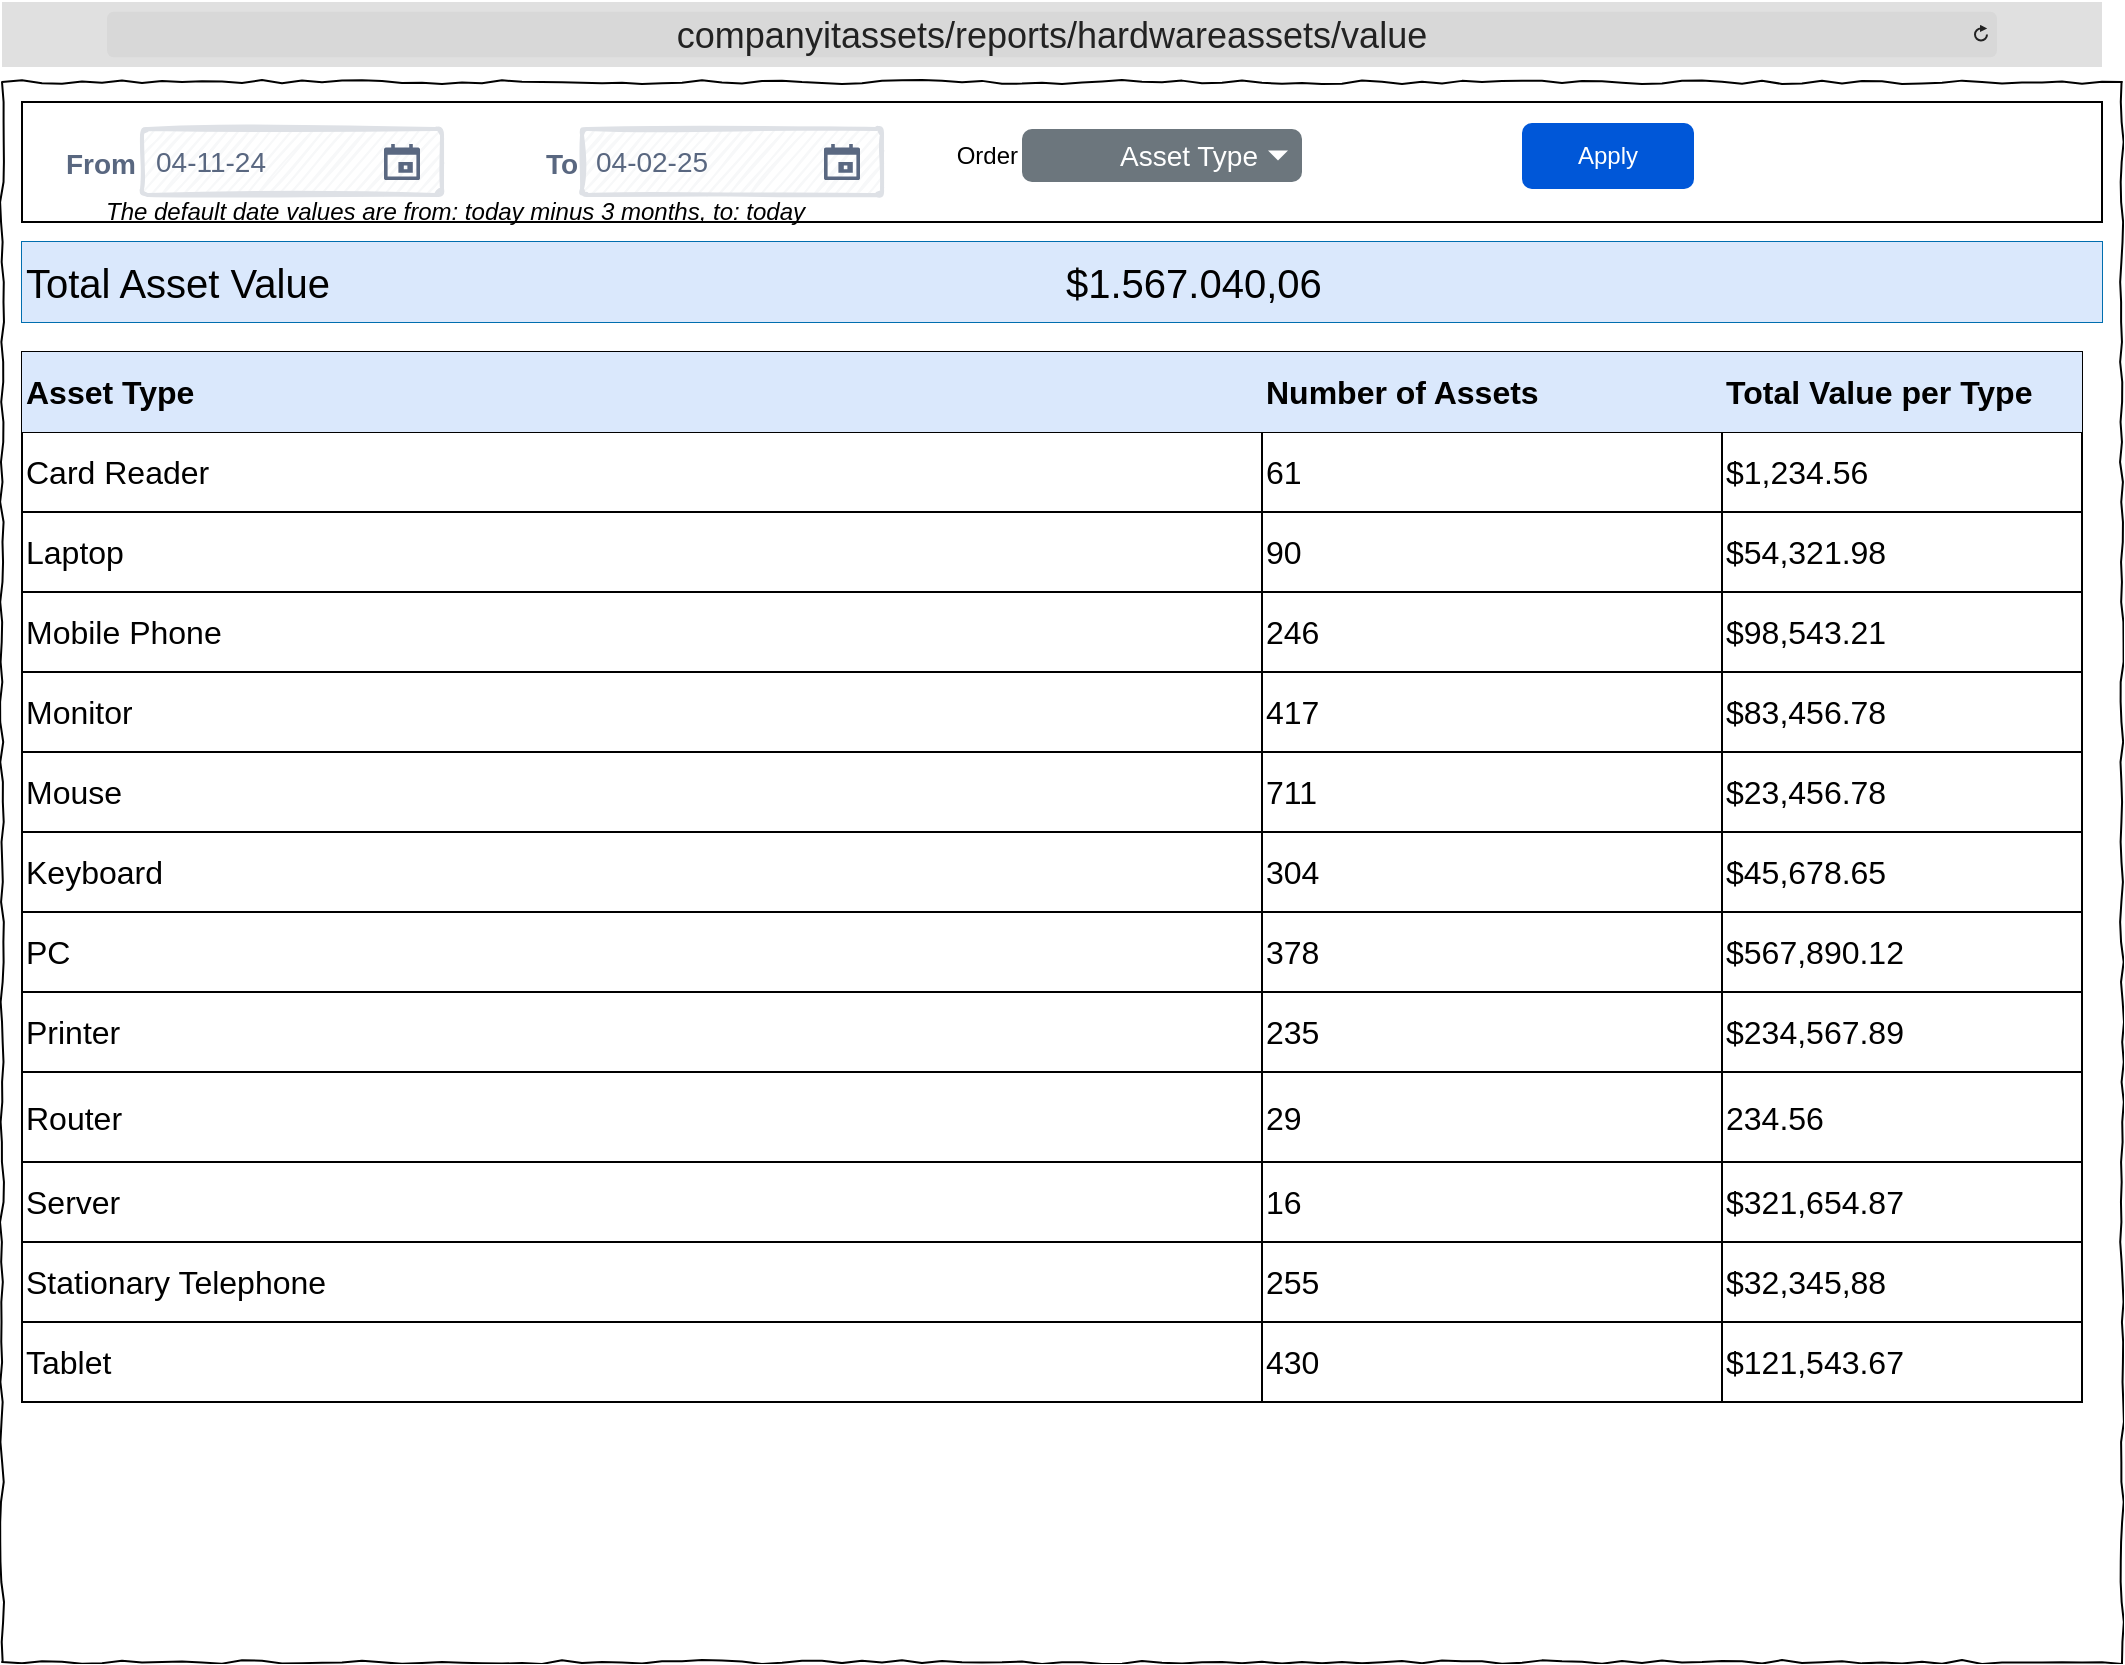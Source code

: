 <mxfile version="26.0.11">
  <diagram name="Page-1" id="03018318-947c-dd8e-b7a3-06fadd420f32">
    <mxGraphModel dx="1026" dy="650" grid="1" gridSize="10" guides="1" tooltips="1" connect="1" arrows="1" fold="1" page="1" pageScale="1" pageWidth="1100" pageHeight="850" background="none" math="0" shadow="0">
      <root>
        <mxCell id="0" />
        <mxCell id="1" parent="0" />
        <mxCell id="ywKk5z_2qfM9JBNrJSl7-1" value="" style="rounded=0;whiteSpace=wrap;html=1;fillColor=none;" parent="1" vertex="1">
          <mxGeometry x="30" y="50" width="1040" height="60" as="geometry" />
        </mxCell>
        <mxCell id="677b7b8949515195-1" value="" style="whiteSpace=wrap;html=1;rounded=0;shadow=0;labelBackgroundColor=none;strokeColor=#000000;strokeWidth=1;fillColor=none;fontFamily=Verdana;fontSize=12;fontColor=#000000;align=center;comic=1;" parent="1" vertex="1">
          <mxGeometry x="20" y="40" width="1060" height="790" as="geometry" />
        </mxCell>
        <mxCell id="zX-MKMj06BqSPDNbv460-1" value="&lt;font style=&quot;font-size: 18px;&quot;&gt;companyitassets/reports/hardwareassets/value&lt;/font&gt;" style="html=1;strokeWidth=1;shadow=0;dashed=0;shape=mxgraph.ios7ui.url;fillColor=#e0e0e0;strokeColor=#c0c0c0;buttonText=;strokeColor2=#222222;fontColor=#222222;fontSize=8;spacingTop=2;align=center;whiteSpace=wrap;" parent="1" vertex="1">
          <mxGeometry x="20" width="1050" height="32.5" as="geometry" />
        </mxCell>
        <mxCell id="ywKk5z_2qfM9JBNrJSl7-2" value="&lt;font style=&quot;font-size: 14px;&quot;&gt;From&lt;/font&gt;" style="fillColor=none;strokeColor=none;html=1;fontSize=12;fontStyle=0;align=left;fontColor=#596780;fontStyle=1;fontSize=11;sketch=1;hachureGap=4;pointerEvents=0;fontFamily=Helvetica;" parent="1" vertex="1">
          <mxGeometry x="50" y="68.5" width="40" height="25" as="geometry" />
        </mxCell>
        <mxCell id="ywKk5z_2qfM9JBNrJSl7-3" value="&lt;font style=&quot;font-size: 14px;&quot; face=&quot;Helvetica&quot;&gt;04-11-24&lt;/font&gt;" style="rounded=1;arcSize=9;fillColor=#F7F8F9;align=left;spacingLeft=5;strokeColor=#DEE1E6;html=1;strokeWidth=2;fontColor=#596780;fontSize=12;sketch=1;hachureGap=4;pointerEvents=0;fontFamily=Architects Daughter;fontSource=https%3A%2F%2Ffonts.googleapis.com%2Fcss%3Ffamily%3DArchitects%2BDaughter;" parent="1" vertex="1">
          <mxGeometry x="90" y="63.5" width="150" height="33" as="geometry" />
        </mxCell>
        <mxCell id="ywKk5z_2qfM9JBNrJSl7-4" value="" style="shape=mxgraph.gmdl.calendar;fillColor=#5A6881;strokeColor=none;sketch=0;hachureGap=4;pointerEvents=0;fontFamily=Architects Daughter;fontSource=https%3A%2F%2Ffonts.googleapis.com%2Fcss%3Ffamily%3DArchitects%2BDaughter;fontSize=20;" parent="ywKk5z_2qfM9JBNrJSl7-3" vertex="1">
          <mxGeometry x="1" y="0.5" width="18" height="18" relative="1" as="geometry">
            <mxPoint x="-29" y="-9" as="offset" />
          </mxGeometry>
        </mxCell>
        <mxCell id="ywKk5z_2qfM9JBNrJSl7-5" value="&lt;font style=&quot;font-size: 14px;&quot;&gt;To&lt;/font&gt;" style="fillColor=none;strokeColor=none;html=1;fontSize=12;fontStyle=0;align=left;fontColor=#596780;fontStyle=1;fontSize=11;sketch=1;hachureGap=4;pointerEvents=0;fontFamily=Helvetica;" parent="1" vertex="1">
          <mxGeometry x="290" y="68.5" width="20" height="25" as="geometry" />
        </mxCell>
        <mxCell id="ywKk5z_2qfM9JBNrJSl7-6" value="&lt;font style=&quot;font-size: 14px;&quot; face=&quot;Helvetica&quot;&gt;04-02-25&lt;/font&gt;" style="rounded=1;arcSize=9;fillColor=#F7F8F9;align=left;spacingLeft=5;strokeColor=#DEE1E6;html=1;strokeWidth=2;fontColor=#596780;fontSize=12;sketch=1;hachureGap=4;pointerEvents=0;fontFamily=Architects Daughter;fontSource=https%3A%2F%2Ffonts.googleapis.com%2Fcss%3Ffamily%3DArchitects%2BDaughter;" parent="1" vertex="1">
          <mxGeometry x="310" y="63.5" width="150" height="33" as="geometry" />
        </mxCell>
        <mxCell id="ywKk5z_2qfM9JBNrJSl7-7" value="" style="shape=mxgraph.gmdl.calendar;fillColor=#5A6881;strokeColor=none;sketch=0;hachureGap=4;pointerEvents=0;fontFamily=Architects Daughter;fontSource=https%3A%2F%2Ffonts.googleapis.com%2Fcss%3Ffamily%3DArchitects%2BDaughter;fontSize=20;" parent="ywKk5z_2qfM9JBNrJSl7-6" vertex="1">
          <mxGeometry x="1" y="0.5" width="18" height="18" relative="1" as="geometry">
            <mxPoint x="-29" y="-9" as="offset" />
          </mxGeometry>
        </mxCell>
        <mxCell id="ywKk5z_2qfM9JBNrJSl7-8" value="Apply" style="rounded=1;fillColor=#0057D8;strokeColor=none;html=1;whiteSpace=wrap;fontColor=#ffffff;align=center;verticalAlign=middle;fontStyle=0;fontSize=12;sketch=0;" parent="1" vertex="1">
          <mxGeometry x="780" y="60.5" width="86" height="33" as="geometry" />
        </mxCell>
        <mxCell id="ywKk5z_2qfM9JBNrJSl7-9" value="" style="shape=table;startSize=0;container=1;collapsible=0;childLayout=tableLayout;fontSize=16;" parent="1" vertex="1">
          <mxGeometry x="30" y="175" width="1030" height="525" as="geometry" />
        </mxCell>
        <mxCell id="ywKk5z_2qfM9JBNrJSl7-10" value="" style="shape=tableRow;horizontal=0;startSize=0;swimlaneHead=0;swimlaneBody=0;strokeColor=inherit;top=0;left=0;bottom=0;right=0;collapsible=0;dropTarget=0;fillColor=none;points=[[0,0.5],[1,0.5]];portConstraint=eastwest;fontSize=16;" parent="ywKk5z_2qfM9JBNrJSl7-9" vertex="1">
          <mxGeometry width="1030" height="40" as="geometry" />
        </mxCell>
        <mxCell id="ywKk5z_2qfM9JBNrJSl7-11" value="Asset Type" style="shape=partialRectangle;html=1;whiteSpace=wrap;connectable=0;strokeColor=#6c8ebf;overflow=hidden;fillColor=#dae8fc;top=0;left=0;bottom=0;right=0;pointerEvents=1;fontSize=16;fontStyle=1;align=left;" parent="ywKk5z_2qfM9JBNrJSl7-10" vertex="1">
          <mxGeometry width="620" height="40" as="geometry">
            <mxRectangle width="620" height="40" as="alternateBounds" />
          </mxGeometry>
        </mxCell>
        <mxCell id="S9X8sjdstEfiDjOCyhod-1" value="Number of Assets" style="shape=partialRectangle;html=1;whiteSpace=wrap;connectable=0;strokeColor=#6c8ebf;overflow=hidden;fillColor=#dae8fc;top=0;left=0;bottom=0;right=0;pointerEvents=1;fontSize=16;fontStyle=1;align=left;" parent="ywKk5z_2qfM9JBNrJSl7-10" vertex="1">
          <mxGeometry x="620" width="230" height="40" as="geometry">
            <mxRectangle width="230" height="40" as="alternateBounds" />
          </mxGeometry>
        </mxCell>
        <mxCell id="ywKk5z_2qfM9JBNrJSl7-12" value="Total Value per Type" style="shape=partialRectangle;html=1;whiteSpace=wrap;connectable=0;strokeColor=#6c8ebf;overflow=hidden;fillColor=#dae8fc;top=0;left=0;bottom=0;right=0;pointerEvents=1;fontSize=16;fontStyle=1;align=left;" parent="ywKk5z_2qfM9JBNrJSl7-10" vertex="1">
          <mxGeometry x="850" width="180" height="40" as="geometry">
            <mxRectangle width="180" height="40" as="alternateBounds" />
          </mxGeometry>
        </mxCell>
        <mxCell id="ywKk5z_2qfM9JBNrJSl7-62" style="shape=tableRow;horizontal=0;startSize=0;swimlaneHead=0;swimlaneBody=0;strokeColor=inherit;top=0;left=0;bottom=0;right=0;collapsible=0;dropTarget=0;fillColor=none;points=[[0,0.5],[1,0.5]];portConstraint=eastwest;fontSize=16;" parent="ywKk5z_2qfM9JBNrJSl7-9" vertex="1">
          <mxGeometry y="40" width="1030" height="40" as="geometry" />
        </mxCell>
        <mxCell id="ywKk5z_2qfM9JBNrJSl7-63" value="&lt;span style=&quot;font-weight: normal;&quot;&gt;Card Reader&lt;/span&gt;" style="shape=partialRectangle;html=1;whiteSpace=wrap;connectable=0;strokeColor=inherit;overflow=hidden;fillColor=none;top=0;left=0;bottom=0;right=0;pointerEvents=1;fontSize=16;fontStyle=1;align=left;" parent="ywKk5z_2qfM9JBNrJSl7-62" vertex="1">
          <mxGeometry width="620" height="40" as="geometry">
            <mxRectangle width="620" height="40" as="alternateBounds" />
          </mxGeometry>
        </mxCell>
        <mxCell id="S9X8sjdstEfiDjOCyhod-2" value="&lt;span style=&quot;font-weight: normal;&quot;&gt;61&lt;/span&gt;" style="shape=partialRectangle;html=1;whiteSpace=wrap;connectable=0;strokeColor=inherit;overflow=hidden;fillColor=none;top=0;left=0;bottom=0;right=0;pointerEvents=1;fontSize=16;fontStyle=1;align=left;" parent="ywKk5z_2qfM9JBNrJSl7-62" vertex="1">
          <mxGeometry x="620" width="230" height="40" as="geometry">
            <mxRectangle width="230" height="40" as="alternateBounds" />
          </mxGeometry>
        </mxCell>
        <mxCell id="ywKk5z_2qfM9JBNrJSl7-64" value="&lt;span style=&quot;font-weight: normal;&quot;&gt;$1,234.56&lt;/span&gt;" style="shape=partialRectangle;html=1;whiteSpace=wrap;connectable=0;strokeColor=inherit;overflow=hidden;fillColor=none;top=0;left=0;bottom=0;right=0;pointerEvents=1;fontSize=16;fontStyle=1;align=left;" parent="ywKk5z_2qfM9JBNrJSl7-62" vertex="1">
          <mxGeometry x="850" width="180" height="40" as="geometry">
            <mxRectangle width="180" height="40" as="alternateBounds" />
          </mxGeometry>
        </mxCell>
        <mxCell id="ywKk5z_2qfM9JBNrJSl7-50" style="shape=tableRow;horizontal=0;startSize=0;swimlaneHead=0;swimlaneBody=0;strokeColor=inherit;top=0;left=0;bottom=0;right=0;collapsible=0;dropTarget=0;fillColor=none;points=[[0,0.5],[1,0.5]];portConstraint=eastwest;fontSize=16;" parent="ywKk5z_2qfM9JBNrJSl7-9" vertex="1">
          <mxGeometry y="80" width="1030" height="40" as="geometry" />
        </mxCell>
        <mxCell id="ywKk5z_2qfM9JBNrJSl7-51" value="Laptop" style="shape=partialRectangle;html=1;whiteSpace=wrap;connectable=0;strokeColor=inherit;overflow=hidden;fillColor=none;top=0;left=0;bottom=0;right=0;pointerEvents=1;fontSize=16;align=left;" parent="ywKk5z_2qfM9JBNrJSl7-50" vertex="1">
          <mxGeometry width="620" height="40" as="geometry">
            <mxRectangle width="620" height="40" as="alternateBounds" />
          </mxGeometry>
        </mxCell>
        <mxCell id="S9X8sjdstEfiDjOCyhod-3" value="90" style="shape=partialRectangle;html=1;whiteSpace=wrap;connectable=0;strokeColor=inherit;overflow=hidden;fillColor=none;top=0;left=0;bottom=0;right=0;pointerEvents=1;fontSize=16;align=left;" parent="ywKk5z_2qfM9JBNrJSl7-50" vertex="1">
          <mxGeometry x="620" width="230" height="40" as="geometry">
            <mxRectangle width="230" height="40" as="alternateBounds" />
          </mxGeometry>
        </mxCell>
        <mxCell id="ywKk5z_2qfM9JBNrJSl7-52" value="$54,321.98" style="shape=partialRectangle;html=1;whiteSpace=wrap;connectable=0;strokeColor=inherit;overflow=hidden;fillColor=none;top=0;left=0;bottom=0;right=0;pointerEvents=1;fontSize=16;align=left;" parent="ywKk5z_2qfM9JBNrJSl7-50" vertex="1">
          <mxGeometry x="850" width="180" height="40" as="geometry">
            <mxRectangle width="180" height="40" as="alternateBounds" />
          </mxGeometry>
        </mxCell>
        <mxCell id="ywKk5z_2qfM9JBNrJSl7-54" style="shape=tableRow;horizontal=0;startSize=0;swimlaneHead=0;swimlaneBody=0;strokeColor=inherit;top=0;left=0;bottom=0;right=0;collapsible=0;dropTarget=0;fillColor=none;points=[[0,0.5],[1,0.5]];portConstraint=eastwest;fontSize=16;" parent="ywKk5z_2qfM9JBNrJSl7-9" vertex="1">
          <mxGeometry y="120" width="1030" height="40" as="geometry" />
        </mxCell>
        <mxCell id="ywKk5z_2qfM9JBNrJSl7-55" value="Mobile Phone" style="shape=partialRectangle;html=1;whiteSpace=wrap;connectable=0;strokeColor=inherit;overflow=hidden;fillColor=none;top=0;left=0;bottom=0;right=0;pointerEvents=1;fontSize=16;align=left;" parent="ywKk5z_2qfM9JBNrJSl7-54" vertex="1">
          <mxGeometry width="620" height="40" as="geometry">
            <mxRectangle width="620" height="40" as="alternateBounds" />
          </mxGeometry>
        </mxCell>
        <mxCell id="S9X8sjdstEfiDjOCyhod-4" value="246" style="shape=partialRectangle;html=1;whiteSpace=wrap;connectable=0;strokeColor=inherit;overflow=hidden;fillColor=none;top=0;left=0;bottom=0;right=0;pointerEvents=1;fontSize=16;align=left;" parent="ywKk5z_2qfM9JBNrJSl7-54" vertex="1">
          <mxGeometry x="620" width="230" height="40" as="geometry">
            <mxRectangle width="230" height="40" as="alternateBounds" />
          </mxGeometry>
        </mxCell>
        <mxCell id="ywKk5z_2qfM9JBNrJSl7-56" value="$98,543.21" style="shape=partialRectangle;html=1;whiteSpace=wrap;connectable=0;strokeColor=inherit;overflow=hidden;fillColor=none;top=0;left=0;bottom=0;right=0;pointerEvents=1;fontSize=16;align=left;" parent="ywKk5z_2qfM9JBNrJSl7-54" vertex="1">
          <mxGeometry x="850" width="180" height="40" as="geometry">
            <mxRectangle width="180" height="40" as="alternateBounds" />
          </mxGeometry>
        </mxCell>
        <mxCell id="ywKk5z_2qfM9JBNrJSl7-14" value="" style="shape=tableRow;horizontal=0;startSize=0;swimlaneHead=0;swimlaneBody=0;strokeColor=inherit;top=0;left=0;bottom=0;right=0;collapsible=0;dropTarget=0;fillColor=none;points=[[0,0.5],[1,0.5]];portConstraint=eastwest;fontSize=16;" parent="ywKk5z_2qfM9JBNrJSl7-9" vertex="1">
          <mxGeometry y="160" width="1030" height="40" as="geometry" />
        </mxCell>
        <mxCell id="ywKk5z_2qfM9JBNrJSl7-15" value="Monitor" style="shape=partialRectangle;html=1;whiteSpace=wrap;connectable=0;strokeColor=inherit;overflow=hidden;fillColor=none;top=0;left=0;bottom=0;right=0;pointerEvents=1;fontSize=16;align=left;" parent="ywKk5z_2qfM9JBNrJSl7-14" vertex="1">
          <mxGeometry width="620" height="40" as="geometry">
            <mxRectangle width="620" height="40" as="alternateBounds" />
          </mxGeometry>
        </mxCell>
        <mxCell id="S9X8sjdstEfiDjOCyhod-5" value="417" style="shape=partialRectangle;html=1;whiteSpace=wrap;connectable=0;strokeColor=inherit;overflow=hidden;fillColor=none;top=0;left=0;bottom=0;right=0;pointerEvents=1;fontSize=16;align=left;" parent="ywKk5z_2qfM9JBNrJSl7-14" vertex="1">
          <mxGeometry x="620" width="230" height="40" as="geometry">
            <mxRectangle width="230" height="40" as="alternateBounds" />
          </mxGeometry>
        </mxCell>
        <mxCell id="ywKk5z_2qfM9JBNrJSl7-16" value="$83,456.78" style="shape=partialRectangle;html=1;whiteSpace=wrap;connectable=0;strokeColor=inherit;overflow=hidden;fillColor=none;top=0;left=0;bottom=0;right=0;pointerEvents=1;fontSize=16;align=left;" parent="ywKk5z_2qfM9JBNrJSl7-14" vertex="1">
          <mxGeometry x="850" width="180" height="40" as="geometry">
            <mxRectangle width="180" height="40" as="alternateBounds" />
          </mxGeometry>
        </mxCell>
        <mxCell id="ywKk5z_2qfM9JBNrJSl7-18" value="" style="shape=tableRow;horizontal=0;startSize=0;swimlaneHead=0;swimlaneBody=0;strokeColor=inherit;top=0;left=0;bottom=0;right=0;collapsible=0;dropTarget=0;fillColor=none;points=[[0,0.5],[1,0.5]];portConstraint=eastwest;fontSize=16;" parent="ywKk5z_2qfM9JBNrJSl7-9" vertex="1">
          <mxGeometry y="200" width="1030" height="40" as="geometry" />
        </mxCell>
        <mxCell id="ywKk5z_2qfM9JBNrJSl7-19" value="Mouse" style="shape=partialRectangle;html=1;whiteSpace=wrap;connectable=0;strokeColor=inherit;overflow=hidden;fillColor=none;top=0;left=0;bottom=0;right=0;pointerEvents=1;fontSize=16;align=left;" parent="ywKk5z_2qfM9JBNrJSl7-18" vertex="1">
          <mxGeometry width="620" height="40" as="geometry">
            <mxRectangle width="620" height="40" as="alternateBounds" />
          </mxGeometry>
        </mxCell>
        <mxCell id="S9X8sjdstEfiDjOCyhod-6" value="711" style="shape=partialRectangle;html=1;whiteSpace=wrap;connectable=0;strokeColor=inherit;overflow=hidden;fillColor=none;top=0;left=0;bottom=0;right=0;pointerEvents=1;fontSize=16;align=left;" parent="ywKk5z_2qfM9JBNrJSl7-18" vertex="1">
          <mxGeometry x="620" width="230" height="40" as="geometry">
            <mxRectangle width="230" height="40" as="alternateBounds" />
          </mxGeometry>
        </mxCell>
        <mxCell id="ywKk5z_2qfM9JBNrJSl7-20" value="$23,456.78" style="shape=partialRectangle;html=1;whiteSpace=wrap;connectable=0;strokeColor=inherit;overflow=hidden;fillColor=none;top=0;left=0;bottom=0;right=0;pointerEvents=1;fontSize=16;align=left;" parent="ywKk5z_2qfM9JBNrJSl7-18" vertex="1">
          <mxGeometry x="850" width="180" height="40" as="geometry">
            <mxRectangle width="180" height="40" as="alternateBounds" />
          </mxGeometry>
        </mxCell>
        <mxCell id="ywKk5z_2qfM9JBNrJSl7-22" style="shape=tableRow;horizontal=0;startSize=0;swimlaneHead=0;swimlaneBody=0;strokeColor=inherit;top=0;left=0;bottom=0;right=0;collapsible=0;dropTarget=0;fillColor=none;points=[[0,0.5],[1,0.5]];portConstraint=eastwest;fontSize=16;" parent="ywKk5z_2qfM9JBNrJSl7-9" vertex="1">
          <mxGeometry y="240" width="1030" height="40" as="geometry" />
        </mxCell>
        <mxCell id="ywKk5z_2qfM9JBNrJSl7-23" value="Keyboard" style="shape=partialRectangle;html=1;whiteSpace=wrap;connectable=0;strokeColor=inherit;overflow=hidden;fillColor=none;top=0;left=0;bottom=0;right=0;pointerEvents=1;fontSize=16;align=left;" parent="ywKk5z_2qfM9JBNrJSl7-22" vertex="1">
          <mxGeometry width="620" height="40" as="geometry">
            <mxRectangle width="620" height="40" as="alternateBounds" />
          </mxGeometry>
        </mxCell>
        <mxCell id="S9X8sjdstEfiDjOCyhod-7" value="304" style="shape=partialRectangle;html=1;whiteSpace=wrap;connectable=0;strokeColor=inherit;overflow=hidden;fillColor=none;top=0;left=0;bottom=0;right=0;pointerEvents=1;fontSize=16;align=left;" parent="ywKk5z_2qfM9JBNrJSl7-22" vertex="1">
          <mxGeometry x="620" width="230" height="40" as="geometry">
            <mxRectangle width="230" height="40" as="alternateBounds" />
          </mxGeometry>
        </mxCell>
        <mxCell id="ywKk5z_2qfM9JBNrJSl7-24" value="$45,678.65" style="shape=partialRectangle;html=1;whiteSpace=wrap;connectable=0;strokeColor=inherit;overflow=hidden;fillColor=none;top=0;left=0;bottom=0;right=0;pointerEvents=1;fontSize=16;align=left;" parent="ywKk5z_2qfM9JBNrJSl7-22" vertex="1">
          <mxGeometry x="850" width="180" height="40" as="geometry">
            <mxRectangle width="180" height="40" as="alternateBounds" />
          </mxGeometry>
        </mxCell>
        <mxCell id="ywKk5z_2qfM9JBNrJSl7-26" style="shape=tableRow;horizontal=0;startSize=0;swimlaneHead=0;swimlaneBody=0;strokeColor=inherit;top=0;left=0;bottom=0;right=0;collapsible=0;dropTarget=0;fillColor=none;points=[[0,0.5],[1,0.5]];portConstraint=eastwest;fontSize=16;" parent="ywKk5z_2qfM9JBNrJSl7-9" vertex="1">
          <mxGeometry y="280" width="1030" height="40" as="geometry" />
        </mxCell>
        <mxCell id="ywKk5z_2qfM9JBNrJSl7-27" value="PC" style="shape=partialRectangle;html=1;whiteSpace=wrap;connectable=0;strokeColor=inherit;overflow=hidden;fillColor=none;top=0;left=0;bottom=0;right=0;pointerEvents=1;fontSize=16;align=left;" parent="ywKk5z_2qfM9JBNrJSl7-26" vertex="1">
          <mxGeometry width="620" height="40" as="geometry">
            <mxRectangle width="620" height="40" as="alternateBounds" />
          </mxGeometry>
        </mxCell>
        <mxCell id="S9X8sjdstEfiDjOCyhod-8" value="378" style="shape=partialRectangle;html=1;whiteSpace=wrap;connectable=0;strokeColor=inherit;overflow=hidden;fillColor=none;top=0;left=0;bottom=0;right=0;pointerEvents=1;fontSize=16;align=left;" parent="ywKk5z_2qfM9JBNrJSl7-26" vertex="1">
          <mxGeometry x="620" width="230" height="40" as="geometry">
            <mxRectangle width="230" height="40" as="alternateBounds" />
          </mxGeometry>
        </mxCell>
        <mxCell id="ywKk5z_2qfM9JBNrJSl7-28" value="$567,890.12" style="shape=partialRectangle;html=1;whiteSpace=wrap;connectable=0;strokeColor=inherit;overflow=hidden;fillColor=none;top=0;left=0;bottom=0;right=0;pointerEvents=1;fontSize=16;align=left;" parent="ywKk5z_2qfM9JBNrJSl7-26" vertex="1">
          <mxGeometry x="850" width="180" height="40" as="geometry">
            <mxRectangle width="180" height="40" as="alternateBounds" />
          </mxGeometry>
        </mxCell>
        <mxCell id="ywKk5z_2qfM9JBNrJSl7-58" style="shape=tableRow;horizontal=0;startSize=0;swimlaneHead=0;swimlaneBody=0;strokeColor=inherit;top=0;left=0;bottom=0;right=0;collapsible=0;dropTarget=0;fillColor=none;points=[[0,0.5],[1,0.5]];portConstraint=eastwest;fontSize=16;" parent="ywKk5z_2qfM9JBNrJSl7-9" vertex="1">
          <mxGeometry y="320" width="1030" height="40" as="geometry" />
        </mxCell>
        <mxCell id="ywKk5z_2qfM9JBNrJSl7-59" value="Printer" style="shape=partialRectangle;html=1;whiteSpace=wrap;connectable=0;strokeColor=inherit;overflow=hidden;fillColor=none;top=0;left=0;bottom=0;right=0;pointerEvents=1;fontSize=16;align=left;" parent="ywKk5z_2qfM9JBNrJSl7-58" vertex="1">
          <mxGeometry width="620" height="40" as="geometry">
            <mxRectangle width="620" height="40" as="alternateBounds" />
          </mxGeometry>
        </mxCell>
        <mxCell id="S9X8sjdstEfiDjOCyhod-9" value="235" style="shape=partialRectangle;html=1;whiteSpace=wrap;connectable=0;strokeColor=inherit;overflow=hidden;fillColor=none;top=0;left=0;bottom=0;right=0;pointerEvents=1;fontSize=16;align=left;" parent="ywKk5z_2qfM9JBNrJSl7-58" vertex="1">
          <mxGeometry x="620" width="230" height="40" as="geometry">
            <mxRectangle width="230" height="40" as="alternateBounds" />
          </mxGeometry>
        </mxCell>
        <mxCell id="ywKk5z_2qfM9JBNrJSl7-60" value="$234,567.89" style="shape=partialRectangle;html=1;whiteSpace=wrap;connectable=0;strokeColor=inherit;overflow=hidden;fillColor=none;top=0;left=0;bottom=0;right=0;pointerEvents=1;fontSize=16;align=left;" parent="ywKk5z_2qfM9JBNrJSl7-58" vertex="1">
          <mxGeometry x="850" width="180" height="40" as="geometry">
            <mxRectangle width="180" height="40" as="alternateBounds" />
          </mxGeometry>
        </mxCell>
        <mxCell id="ywKk5z_2qfM9JBNrJSl7-30" style="shape=tableRow;horizontal=0;startSize=0;swimlaneHead=0;swimlaneBody=0;strokeColor=inherit;top=0;left=0;bottom=0;right=0;collapsible=0;dropTarget=0;fillColor=none;points=[[0,0.5],[1,0.5]];portConstraint=eastwest;fontSize=16;" parent="ywKk5z_2qfM9JBNrJSl7-9" vertex="1">
          <mxGeometry y="360" width="1030" height="45" as="geometry" />
        </mxCell>
        <mxCell id="ywKk5z_2qfM9JBNrJSl7-31" value="Router" style="shape=partialRectangle;html=1;whiteSpace=wrap;connectable=0;strokeColor=inherit;overflow=hidden;fillColor=none;top=0;left=0;bottom=0;right=0;pointerEvents=1;fontSize=16;align=left;" parent="ywKk5z_2qfM9JBNrJSl7-30" vertex="1">
          <mxGeometry width="620" height="45" as="geometry">
            <mxRectangle width="620" height="45" as="alternateBounds" />
          </mxGeometry>
        </mxCell>
        <mxCell id="S9X8sjdstEfiDjOCyhod-10" value="29" style="shape=partialRectangle;html=1;whiteSpace=wrap;connectable=0;strokeColor=inherit;overflow=hidden;fillColor=none;top=0;left=0;bottom=0;right=0;pointerEvents=1;fontSize=16;align=left;" parent="ywKk5z_2qfM9JBNrJSl7-30" vertex="1">
          <mxGeometry x="620" width="230" height="45" as="geometry">
            <mxRectangle width="230" height="45" as="alternateBounds" />
          </mxGeometry>
        </mxCell>
        <mxCell id="ywKk5z_2qfM9JBNrJSl7-32" value="234.56" style="shape=partialRectangle;html=1;whiteSpace=wrap;connectable=0;strokeColor=inherit;overflow=hidden;fillColor=none;top=0;left=0;bottom=0;right=0;pointerEvents=1;fontSize=16;align=left;" parent="ywKk5z_2qfM9JBNrJSl7-30" vertex="1">
          <mxGeometry x="850" width="180" height="45" as="geometry">
            <mxRectangle width="180" height="45" as="alternateBounds" />
          </mxGeometry>
        </mxCell>
        <mxCell id="ywKk5z_2qfM9JBNrJSl7-34" style="shape=tableRow;horizontal=0;startSize=0;swimlaneHead=0;swimlaneBody=0;strokeColor=inherit;top=0;left=0;bottom=0;right=0;collapsible=0;dropTarget=0;fillColor=none;points=[[0,0.5],[1,0.5]];portConstraint=eastwest;fontSize=16;" parent="ywKk5z_2qfM9JBNrJSl7-9" vertex="1">
          <mxGeometry y="405" width="1030" height="40" as="geometry" />
        </mxCell>
        <mxCell id="ywKk5z_2qfM9JBNrJSl7-35" value="Server" style="shape=partialRectangle;html=1;whiteSpace=wrap;connectable=0;strokeColor=inherit;overflow=hidden;fillColor=none;top=0;left=0;bottom=0;right=0;pointerEvents=1;fontSize=16;align=left;" parent="ywKk5z_2qfM9JBNrJSl7-34" vertex="1">
          <mxGeometry width="620" height="40" as="geometry">
            <mxRectangle width="620" height="40" as="alternateBounds" />
          </mxGeometry>
        </mxCell>
        <mxCell id="S9X8sjdstEfiDjOCyhod-11" value="16" style="shape=partialRectangle;html=1;whiteSpace=wrap;connectable=0;strokeColor=inherit;overflow=hidden;fillColor=none;top=0;left=0;bottom=0;right=0;pointerEvents=1;fontSize=16;align=left;" parent="ywKk5z_2qfM9JBNrJSl7-34" vertex="1">
          <mxGeometry x="620" width="230" height="40" as="geometry">
            <mxRectangle width="230" height="40" as="alternateBounds" />
          </mxGeometry>
        </mxCell>
        <mxCell id="ywKk5z_2qfM9JBNrJSl7-36" value="$321,654.87" style="shape=partialRectangle;html=1;whiteSpace=wrap;connectable=0;strokeColor=inherit;overflow=hidden;fillColor=none;top=0;left=0;bottom=0;right=0;pointerEvents=1;fontSize=16;align=left;" parent="ywKk5z_2qfM9JBNrJSl7-34" vertex="1">
          <mxGeometry x="850" width="180" height="40" as="geometry">
            <mxRectangle width="180" height="40" as="alternateBounds" />
          </mxGeometry>
        </mxCell>
        <mxCell id="ywKk5z_2qfM9JBNrJSl7-38" style="shape=tableRow;horizontal=0;startSize=0;swimlaneHead=0;swimlaneBody=0;strokeColor=inherit;top=0;left=0;bottom=0;right=0;collapsible=0;dropTarget=0;fillColor=none;points=[[0,0.5],[1,0.5]];portConstraint=eastwest;fontSize=16;" parent="ywKk5z_2qfM9JBNrJSl7-9" vertex="1">
          <mxGeometry y="445" width="1030" height="40" as="geometry" />
        </mxCell>
        <mxCell id="ywKk5z_2qfM9JBNrJSl7-39" value="Stationary Telephone" style="shape=partialRectangle;html=1;whiteSpace=wrap;connectable=0;strokeColor=inherit;overflow=hidden;fillColor=none;top=0;left=0;bottom=0;right=0;pointerEvents=1;fontSize=16;align=left;" parent="ywKk5z_2qfM9JBNrJSl7-38" vertex="1">
          <mxGeometry width="620" height="40" as="geometry">
            <mxRectangle width="620" height="40" as="alternateBounds" />
          </mxGeometry>
        </mxCell>
        <mxCell id="S9X8sjdstEfiDjOCyhod-12" value="255" style="shape=partialRectangle;html=1;whiteSpace=wrap;connectable=0;strokeColor=inherit;overflow=hidden;fillColor=none;top=0;left=0;bottom=0;right=0;pointerEvents=1;fontSize=16;align=left;" parent="ywKk5z_2qfM9JBNrJSl7-38" vertex="1">
          <mxGeometry x="620" width="230" height="40" as="geometry">
            <mxRectangle width="230" height="40" as="alternateBounds" />
          </mxGeometry>
        </mxCell>
        <mxCell id="ywKk5z_2qfM9JBNrJSl7-40" value="$32,345,88" style="shape=partialRectangle;html=1;whiteSpace=wrap;connectable=0;strokeColor=inherit;overflow=hidden;fillColor=none;top=0;left=0;bottom=0;right=0;pointerEvents=1;fontSize=16;align=left;" parent="ywKk5z_2qfM9JBNrJSl7-38" vertex="1">
          <mxGeometry x="850" width="180" height="40" as="geometry">
            <mxRectangle width="180" height="40" as="alternateBounds" />
          </mxGeometry>
        </mxCell>
        <mxCell id="ywKk5z_2qfM9JBNrJSl7-42" style="shape=tableRow;horizontal=0;startSize=0;swimlaneHead=0;swimlaneBody=0;strokeColor=inherit;top=0;left=0;bottom=0;right=0;collapsible=0;dropTarget=0;fillColor=none;points=[[0,0.5],[1,0.5]];portConstraint=eastwest;fontSize=16;" parent="ywKk5z_2qfM9JBNrJSl7-9" vertex="1">
          <mxGeometry y="485" width="1030" height="40" as="geometry" />
        </mxCell>
        <mxCell id="ywKk5z_2qfM9JBNrJSl7-43" value="Tablet" style="shape=partialRectangle;html=1;whiteSpace=wrap;connectable=0;strokeColor=inherit;overflow=hidden;fillColor=none;top=0;left=0;bottom=0;right=0;pointerEvents=1;fontSize=16;align=left;" parent="ywKk5z_2qfM9JBNrJSl7-42" vertex="1">
          <mxGeometry width="620" height="40" as="geometry">
            <mxRectangle width="620" height="40" as="alternateBounds" />
          </mxGeometry>
        </mxCell>
        <mxCell id="S9X8sjdstEfiDjOCyhod-13" value="430" style="shape=partialRectangle;html=1;whiteSpace=wrap;connectable=0;strokeColor=inherit;overflow=hidden;fillColor=none;top=0;left=0;bottom=0;right=0;pointerEvents=1;fontSize=16;align=left;" parent="ywKk5z_2qfM9JBNrJSl7-42" vertex="1">
          <mxGeometry x="620" width="230" height="40" as="geometry">
            <mxRectangle width="230" height="40" as="alternateBounds" />
          </mxGeometry>
        </mxCell>
        <mxCell id="ywKk5z_2qfM9JBNrJSl7-44" value="$121,543.67" style="shape=partialRectangle;html=1;whiteSpace=wrap;connectable=0;strokeColor=inherit;overflow=hidden;fillColor=none;top=0;left=0;bottom=0;right=0;pointerEvents=1;fontSize=16;align=left;" parent="ywKk5z_2qfM9JBNrJSl7-42" vertex="1">
          <mxGeometry x="850" width="180" height="40" as="geometry">
            <mxRectangle width="180" height="40" as="alternateBounds" />
          </mxGeometry>
        </mxCell>
        <mxCell id="ywKk5z_2qfM9JBNrJSl7-67" value="" style="shape=table;startSize=0;container=1;collapsible=0;childLayout=tableLayout;fontSize=16;fillColor=#1ba1e2;fontColor=#ffffff;strokeColor=#006EAF;" parent="1" vertex="1">
          <mxGeometry x="30" y="120" width="1040" height="40" as="geometry" />
        </mxCell>
        <mxCell id="ywKk5z_2qfM9JBNrJSl7-68" value="" style="shape=tableRow;horizontal=0;startSize=0;swimlaneHead=0;swimlaneBody=0;strokeColor=inherit;top=0;left=0;bottom=0;right=0;collapsible=0;dropTarget=0;fillColor=none;points=[[0,0.5],[1,0.5]];portConstraint=eastwest;fontSize=16;" parent="ywKk5z_2qfM9JBNrJSl7-67" vertex="1">
          <mxGeometry width="1040" height="40" as="geometry" />
        </mxCell>
        <mxCell id="ywKk5z_2qfM9JBNrJSl7-69" value="&lt;font style=&quot;font-size: 20px;&quot;&gt;Total Asset Value&lt;/font&gt;" style="shape=partialRectangle;html=1;whiteSpace=wrap;connectable=0;strokeColor=#6c8ebf;overflow=hidden;fillColor=#dae8fc;top=0;left=0;bottom=0;right=0;pointerEvents=1;fontSize=16;align=left;" parent="ywKk5z_2qfM9JBNrJSl7-68" vertex="1">
          <mxGeometry width="520" height="40" as="geometry">
            <mxRectangle width="520" height="40" as="alternateBounds" />
          </mxGeometry>
        </mxCell>
        <mxCell id="ywKk5z_2qfM9JBNrJSl7-70" value="&lt;font style=&quot;font-size: 20px;&quot;&gt;$1.567.040,06&lt;/font&gt;" style="shape=partialRectangle;html=1;whiteSpace=wrap;connectable=0;strokeColor=#6c8ebf;overflow=hidden;fillColor=#dae8fc;top=0;left=0;bottom=0;right=0;pointerEvents=1;fontSize=16;align=left;" parent="ywKk5z_2qfM9JBNrJSl7-68" vertex="1">
          <mxGeometry x="520" width="520" height="40" as="geometry">
            <mxRectangle width="520" height="40" as="alternateBounds" />
          </mxGeometry>
        </mxCell>
        <mxCell id="ywKk5z_2qfM9JBNrJSl7-84" value="&lt;i&gt;&lt;font style=&quot;color: light-dark(rgb(0, 0, 0), rgb(125, 125, 125));&quot;&gt;The default date values are from: today minus 3 months, to: today&amp;nbsp;&lt;/font&gt;&lt;/i&gt;" style="text;html=1;align=left;verticalAlign=middle;whiteSpace=wrap;rounded=0;" parent="1" vertex="1">
          <mxGeometry x="70" y="90" width="410" height="30" as="geometry" />
        </mxCell>
        <mxCell id="kN1QSdd2fQI7dB_9zHgf-1" value="Order" style="text;html=1;align=right;verticalAlign=middle;whiteSpace=wrap;rounded=0;" vertex="1" parent="1">
          <mxGeometry x="470" y="62" width="60" height="30" as="geometry" />
        </mxCell>
        <mxCell id="kN1QSdd2fQI7dB_9zHgf-2" value="Asset Type" style="html=1;shadow=0;dashed=0;shape=mxgraph.bootstrap.rrect;rSize=5;strokeColor=none;strokeWidth=1;fillColor=#6C767D;fontColor=#ffffff;whiteSpace=wrap;align=right;verticalAlign=middle;fontStyle=0;fontSize=14;spacingRight=20;" vertex="1" parent="1">
          <mxGeometry x="530" y="63.5" width="140" height="26.5" as="geometry" />
        </mxCell>
        <mxCell id="kN1QSdd2fQI7dB_9zHgf-3" value="" style="shape=triangle;direction=south;fillColor=#ffffff;strokeColor=none;perimeter=none;" vertex="1" parent="kN1QSdd2fQI7dB_9zHgf-2">
          <mxGeometry x="1" y="0.5" width="10" height="5" relative="1" as="geometry">
            <mxPoint x="-17" y="-2.5" as="offset" />
          </mxGeometry>
        </mxCell>
      </root>
    </mxGraphModel>
  </diagram>
</mxfile>
